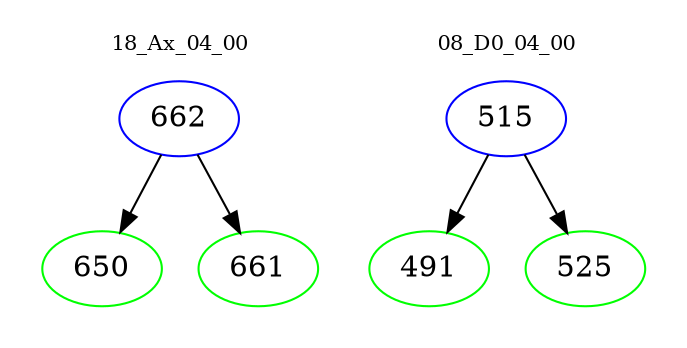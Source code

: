 digraph{
subgraph cluster_0 {
color = white
label = "18_Ax_04_00";
fontsize=10;
T0_662 [label="662", color="blue"]
T0_662 -> T0_650 [color="black"]
T0_650 [label="650", color="green"]
T0_662 -> T0_661 [color="black"]
T0_661 [label="661", color="green"]
}
subgraph cluster_1 {
color = white
label = "08_D0_04_00";
fontsize=10;
T1_515 [label="515", color="blue"]
T1_515 -> T1_491 [color="black"]
T1_491 [label="491", color="green"]
T1_515 -> T1_525 [color="black"]
T1_525 [label="525", color="green"]
}
}
